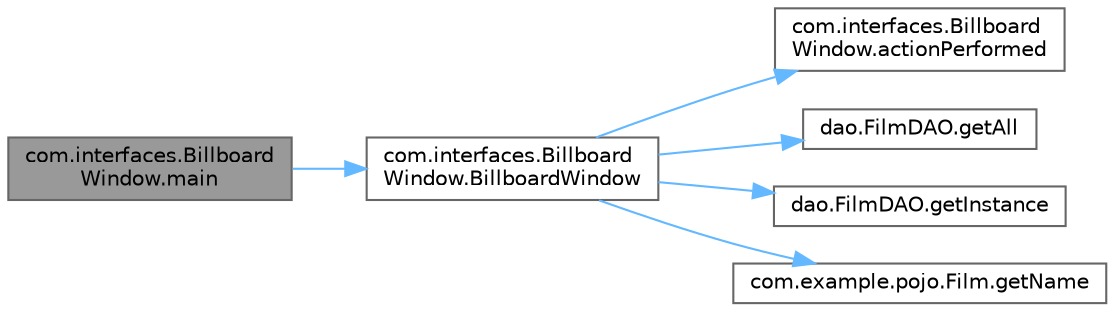 digraph "com.interfaces.BillboardWindow.main"
{
 // LATEX_PDF_SIZE
  bgcolor="transparent";
  edge [fontname=Helvetica,fontsize=10,labelfontname=Helvetica,labelfontsize=10];
  node [fontname=Helvetica,fontsize=10,shape=box,height=0.2,width=0.4];
  rankdir="LR";
  Node1 [label="com.interfaces.Billboard\lWindow.main",height=0.2,width=0.4,color="gray40", fillcolor="grey60", style="filled", fontcolor="black",tooltip=" "];
  Node1 -> Node2 [color="steelblue1",style="solid"];
  Node2 [label="com.interfaces.Billboard\lWindow.BillboardWindow",height=0.2,width=0.4,color="grey40", fillcolor="white", style="filled",URL="$classcom_1_1interfaces_1_1_billboard_window.html#aea6233c692d305f4da01fd0a30821af4",tooltip=" "];
  Node2 -> Node3 [color="steelblue1",style="solid"];
  Node3 [label="com.interfaces.Billboard\lWindow.actionPerformed",height=0.2,width=0.4,color="grey40", fillcolor="white", style="filled",URL="$classcom_1_1interfaces_1_1_billboard_window.html#a442b7d427a7303507f794fe0fd7c4c0b",tooltip=" "];
  Node2 -> Node4 [color="steelblue1",style="solid"];
  Node4 [label="dao.FilmDAO.getAll",height=0.2,width=0.4,color="grey40", fillcolor="white", style="filled",URL="$classdao_1_1_film_d_a_o.html#aed7fbc8a99f0f11b80920b755db3d780",tooltip=" "];
  Node2 -> Node5 [color="steelblue1",style="solid"];
  Node5 [label="dao.FilmDAO.getInstance",height=0.2,width=0.4,color="grey40", fillcolor="white", style="filled",URL="$classdao_1_1_film_d_a_o.html#a21fcd7322ade804cd39cad7a0f9b2274",tooltip=" "];
  Node2 -> Node6 [color="steelblue1",style="solid"];
  Node6 [label="com.example.pojo.Film.getName",height=0.2,width=0.4,color="grey40", fillcolor="white", style="filled",URL="$classcom_1_1example_1_1pojo_1_1_film.html#a839df5ce199ed451b8707a816c4629a7",tooltip=" "];
}
